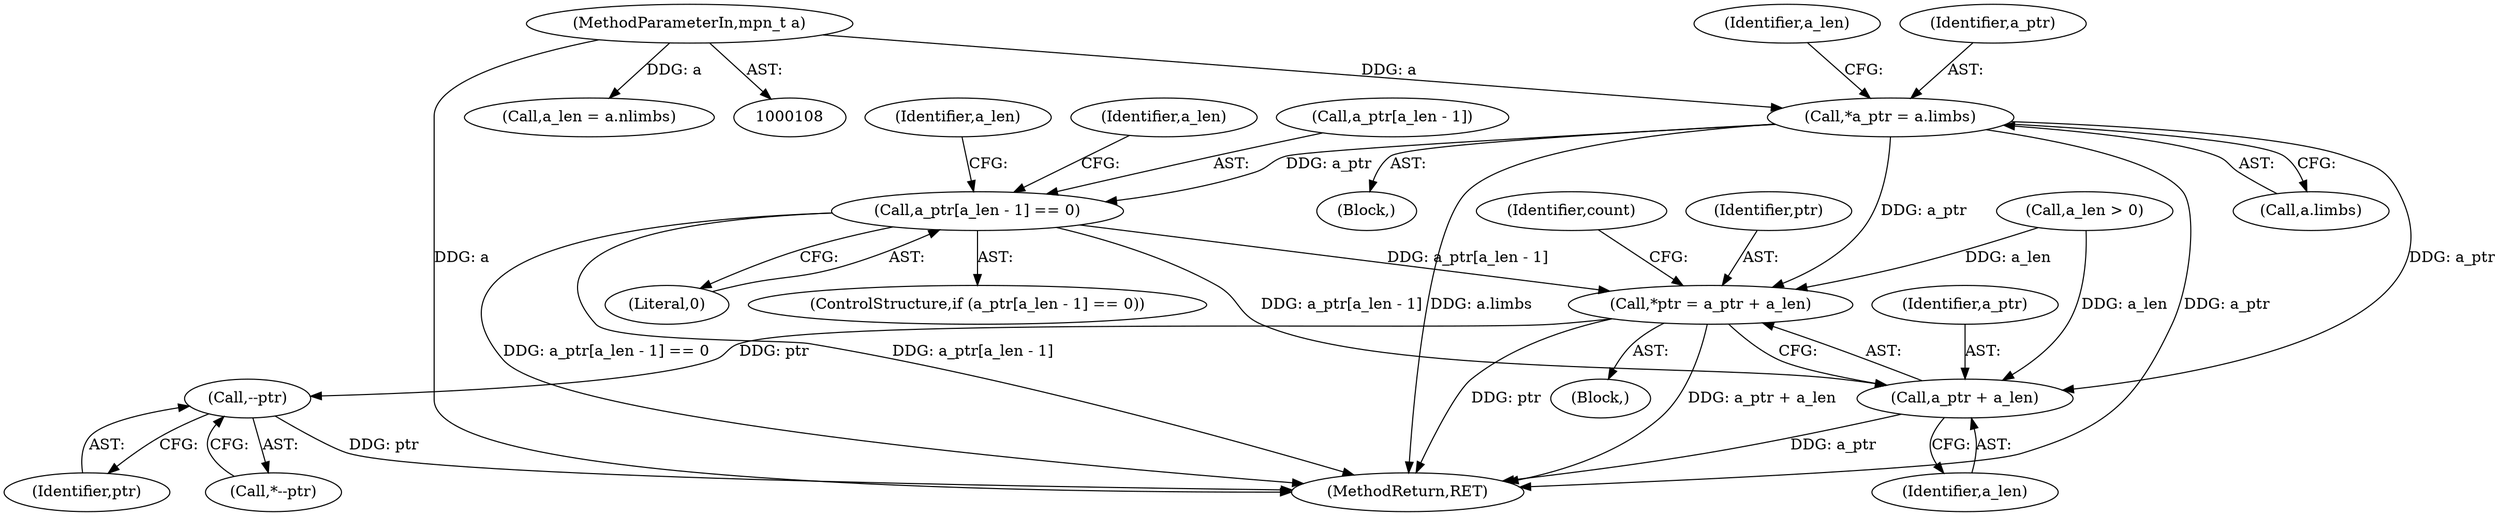 digraph "0_gnulib_278b4175c9d7dd47c1a3071554aac02add3b3c35@array" {
"1000243" [label="(Call,a_ptr[a_len - 1] == 0)"];
"1000113" [label="(Call,*a_ptr = a.limbs)"];
"1000109" [label="(MethodParameterIn,mpn_t a)"];
"1000179" [label="(Call,*ptr = a_ptr + a_len)"];
"1000205" [label="(Call,--ptr)"];
"1000181" [label="(Call,a_ptr + a_len)"];
"1000205" [label="(Call,--ptr)"];
"1000280" [label="(MethodReturn,RET)"];
"1000182" [label="(Identifier,a_ptr)"];
"1000119" [label="(Call,a_len = a.nlimbs)"];
"1000249" [label="(Literal,0)"];
"1000109" [label="(MethodParameterIn,mpn_t a)"];
"1000179" [label="(Call,*ptr = a_ptr + a_len)"];
"1000113" [label="(Call,*a_ptr = a.limbs)"];
"1000120" [label="(Identifier,a_len)"];
"1000171" [label="(Identifier,a_len)"];
"1000170" [label="(Call,a_len > 0)"];
"1000206" [label="(Identifier,ptr)"];
"1000187" [label="(Identifier,count)"];
"1000181" [label="(Call,a_ptr + a_len)"];
"1000180" [label="(Identifier,ptr)"];
"1000244" [label="(Call,a_ptr[a_len - 1])"];
"1000243" [label="(Call,a_ptr[a_len - 1] == 0)"];
"1000242" [label="(ControlStructure,if (a_ptr[a_len - 1] == 0))"];
"1000204" [label="(Call,*--ptr)"];
"1000173" [label="(Block,)"];
"1000115" [label="(Call,a.limbs)"];
"1000114" [label="(Identifier,a_ptr)"];
"1000183" [label="(Identifier,a_len)"];
"1000251" [label="(Identifier,a_len)"];
"1000111" [label="(Block,)"];
"1000243" -> "1000242"  [label="AST: "];
"1000243" -> "1000249"  [label="CFG: "];
"1000244" -> "1000243"  [label="AST: "];
"1000249" -> "1000243"  [label="AST: "];
"1000171" -> "1000243"  [label="CFG: "];
"1000251" -> "1000243"  [label="CFG: "];
"1000243" -> "1000280"  [label="DDG: a_ptr[a_len - 1]"];
"1000243" -> "1000280"  [label="DDG: a_ptr[a_len - 1] == 0"];
"1000243" -> "1000179"  [label="DDG: a_ptr[a_len - 1]"];
"1000243" -> "1000181"  [label="DDG: a_ptr[a_len - 1]"];
"1000113" -> "1000243"  [label="DDG: a_ptr"];
"1000113" -> "1000111"  [label="AST: "];
"1000113" -> "1000115"  [label="CFG: "];
"1000114" -> "1000113"  [label="AST: "];
"1000115" -> "1000113"  [label="AST: "];
"1000120" -> "1000113"  [label="CFG: "];
"1000113" -> "1000280"  [label="DDG: a_ptr"];
"1000113" -> "1000280"  [label="DDG: a.limbs"];
"1000109" -> "1000113"  [label="DDG: a"];
"1000113" -> "1000179"  [label="DDG: a_ptr"];
"1000113" -> "1000181"  [label="DDG: a_ptr"];
"1000109" -> "1000108"  [label="AST: "];
"1000109" -> "1000280"  [label="DDG: a"];
"1000109" -> "1000119"  [label="DDG: a"];
"1000179" -> "1000173"  [label="AST: "];
"1000179" -> "1000181"  [label="CFG: "];
"1000180" -> "1000179"  [label="AST: "];
"1000181" -> "1000179"  [label="AST: "];
"1000187" -> "1000179"  [label="CFG: "];
"1000179" -> "1000280"  [label="DDG: a_ptr + a_len"];
"1000179" -> "1000280"  [label="DDG: ptr"];
"1000170" -> "1000179"  [label="DDG: a_len"];
"1000179" -> "1000205"  [label="DDG: ptr"];
"1000205" -> "1000204"  [label="AST: "];
"1000205" -> "1000206"  [label="CFG: "];
"1000206" -> "1000205"  [label="AST: "];
"1000204" -> "1000205"  [label="CFG: "];
"1000205" -> "1000280"  [label="DDG: ptr"];
"1000181" -> "1000183"  [label="CFG: "];
"1000182" -> "1000181"  [label="AST: "];
"1000183" -> "1000181"  [label="AST: "];
"1000181" -> "1000280"  [label="DDG: a_ptr"];
"1000170" -> "1000181"  [label="DDG: a_len"];
}
